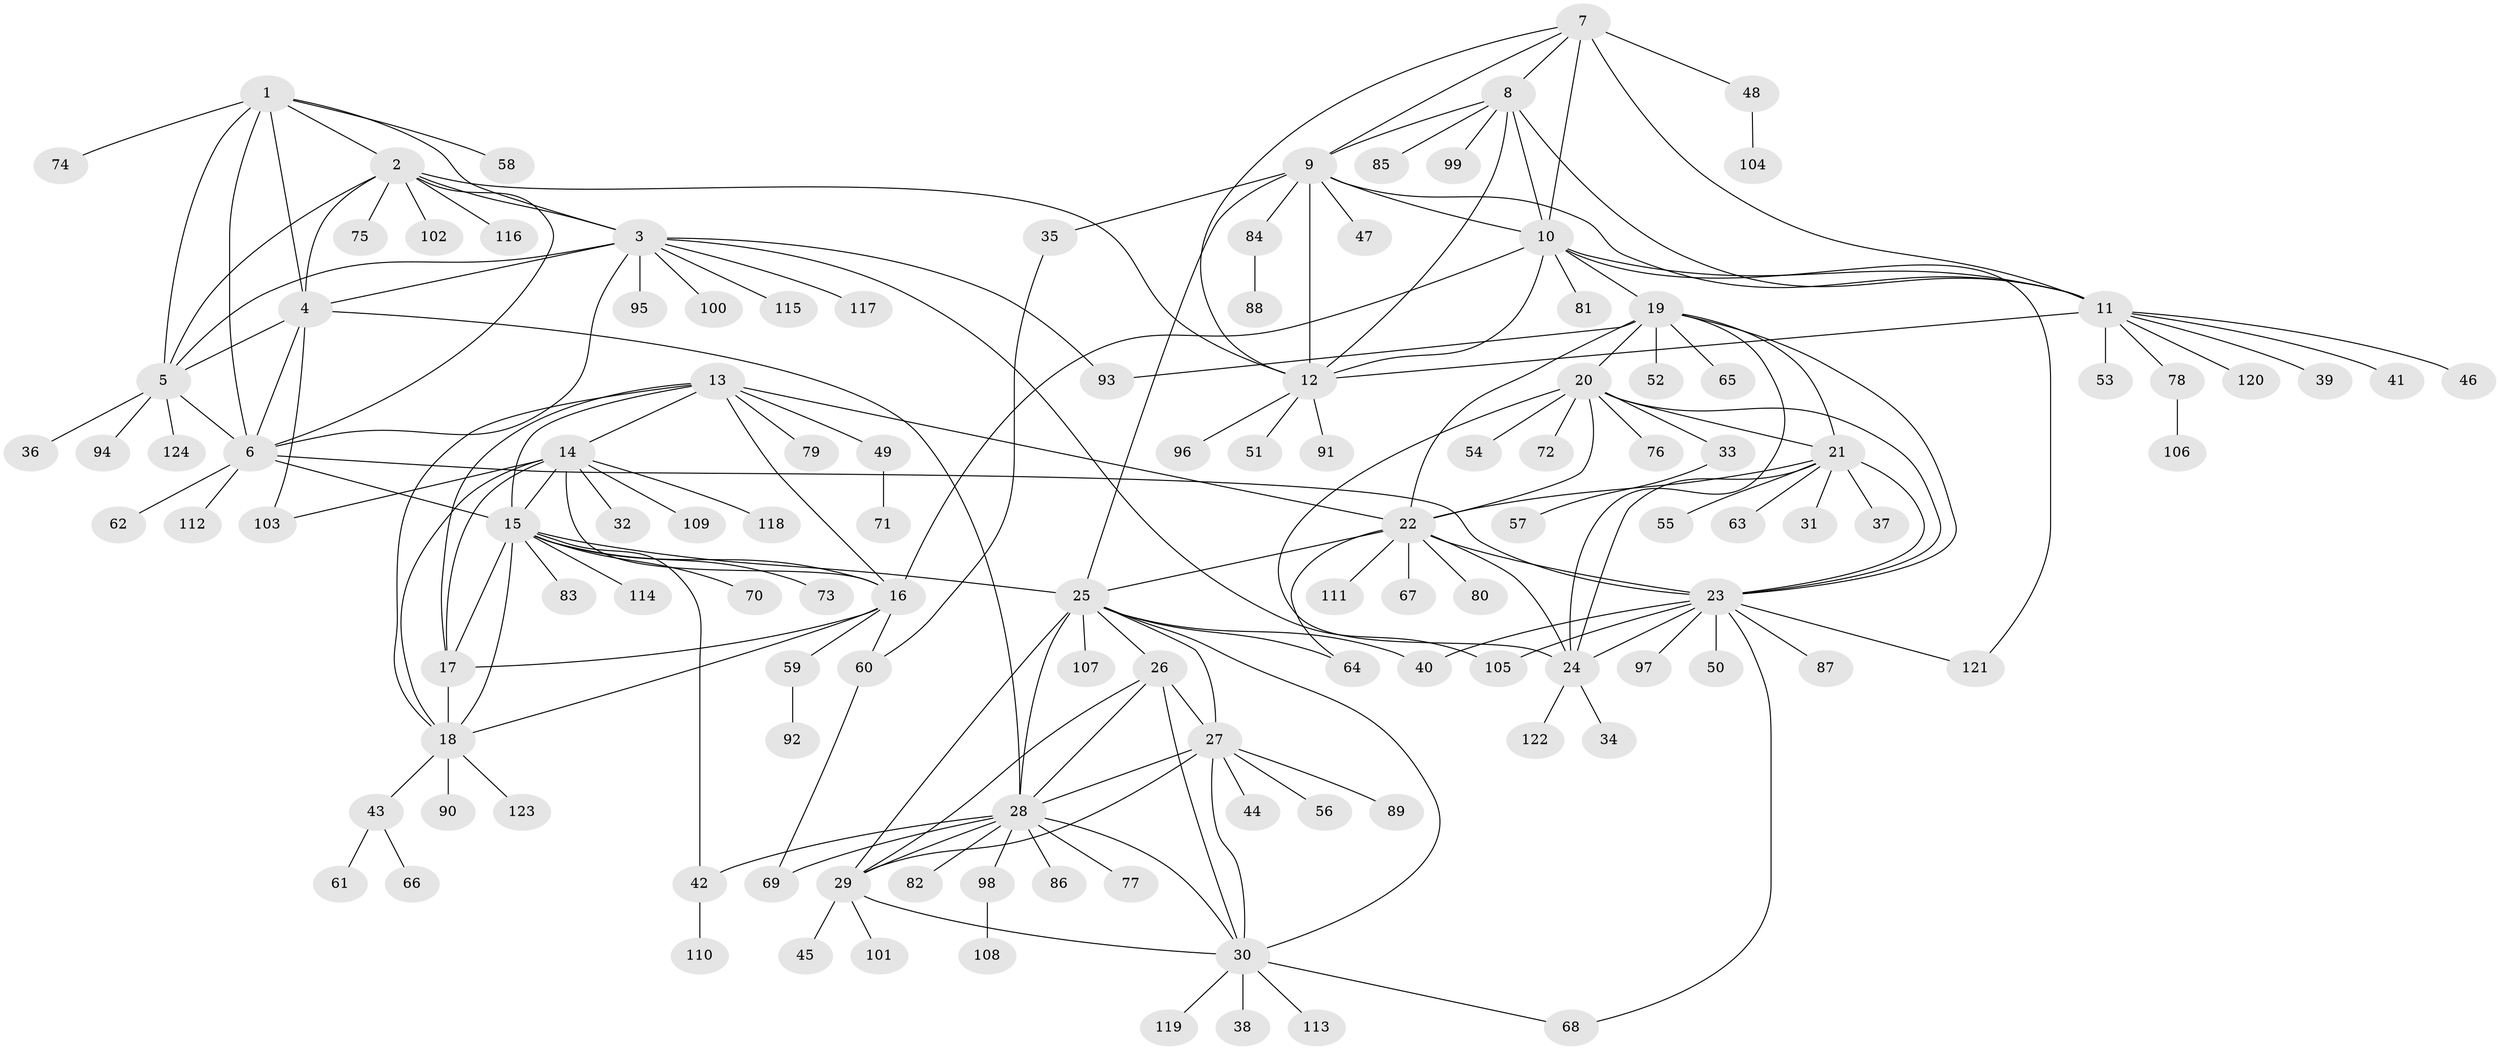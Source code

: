 // Generated by graph-tools (version 1.1) at 2025/26/03/09/25 03:26:42]
// undirected, 124 vertices, 189 edges
graph export_dot {
graph [start="1"]
  node [color=gray90,style=filled];
  1;
  2;
  3;
  4;
  5;
  6;
  7;
  8;
  9;
  10;
  11;
  12;
  13;
  14;
  15;
  16;
  17;
  18;
  19;
  20;
  21;
  22;
  23;
  24;
  25;
  26;
  27;
  28;
  29;
  30;
  31;
  32;
  33;
  34;
  35;
  36;
  37;
  38;
  39;
  40;
  41;
  42;
  43;
  44;
  45;
  46;
  47;
  48;
  49;
  50;
  51;
  52;
  53;
  54;
  55;
  56;
  57;
  58;
  59;
  60;
  61;
  62;
  63;
  64;
  65;
  66;
  67;
  68;
  69;
  70;
  71;
  72;
  73;
  74;
  75;
  76;
  77;
  78;
  79;
  80;
  81;
  82;
  83;
  84;
  85;
  86;
  87;
  88;
  89;
  90;
  91;
  92;
  93;
  94;
  95;
  96;
  97;
  98;
  99;
  100;
  101;
  102;
  103;
  104;
  105;
  106;
  107;
  108;
  109;
  110;
  111;
  112;
  113;
  114;
  115;
  116;
  117;
  118;
  119;
  120;
  121;
  122;
  123;
  124;
  1 -- 2;
  1 -- 3;
  1 -- 4;
  1 -- 5;
  1 -- 6;
  1 -- 58;
  1 -- 74;
  2 -- 3;
  2 -- 4;
  2 -- 5;
  2 -- 6;
  2 -- 12;
  2 -- 75;
  2 -- 102;
  2 -- 116;
  3 -- 4;
  3 -- 5;
  3 -- 6;
  3 -- 93;
  3 -- 95;
  3 -- 100;
  3 -- 105;
  3 -- 115;
  3 -- 117;
  4 -- 5;
  4 -- 6;
  4 -- 28;
  4 -- 103;
  5 -- 6;
  5 -- 36;
  5 -- 94;
  5 -- 124;
  6 -- 15;
  6 -- 23;
  6 -- 62;
  6 -- 112;
  7 -- 8;
  7 -- 9;
  7 -- 10;
  7 -- 11;
  7 -- 12;
  7 -- 48;
  8 -- 9;
  8 -- 10;
  8 -- 11;
  8 -- 12;
  8 -- 85;
  8 -- 99;
  9 -- 10;
  9 -- 11;
  9 -- 12;
  9 -- 25;
  9 -- 35;
  9 -- 47;
  9 -- 84;
  10 -- 11;
  10 -- 12;
  10 -- 16;
  10 -- 19;
  10 -- 81;
  10 -- 121;
  11 -- 12;
  11 -- 39;
  11 -- 41;
  11 -- 46;
  11 -- 53;
  11 -- 78;
  11 -- 120;
  12 -- 51;
  12 -- 91;
  12 -- 96;
  13 -- 14;
  13 -- 15;
  13 -- 16;
  13 -- 17;
  13 -- 18;
  13 -- 22;
  13 -- 49;
  13 -- 79;
  14 -- 15;
  14 -- 16;
  14 -- 17;
  14 -- 18;
  14 -- 32;
  14 -- 103;
  14 -- 109;
  14 -- 118;
  15 -- 16;
  15 -- 17;
  15 -- 18;
  15 -- 25;
  15 -- 42;
  15 -- 70;
  15 -- 73;
  15 -- 83;
  15 -- 114;
  16 -- 17;
  16 -- 18;
  16 -- 59;
  16 -- 60;
  17 -- 18;
  18 -- 43;
  18 -- 90;
  18 -- 123;
  19 -- 20;
  19 -- 21;
  19 -- 22;
  19 -- 23;
  19 -- 24;
  19 -- 52;
  19 -- 65;
  19 -- 93;
  20 -- 21;
  20 -- 22;
  20 -- 23;
  20 -- 24;
  20 -- 33;
  20 -- 54;
  20 -- 72;
  20 -- 76;
  21 -- 22;
  21 -- 23;
  21 -- 24;
  21 -- 31;
  21 -- 37;
  21 -- 55;
  21 -- 63;
  22 -- 23;
  22 -- 24;
  22 -- 25;
  22 -- 64;
  22 -- 67;
  22 -- 80;
  22 -- 111;
  23 -- 24;
  23 -- 40;
  23 -- 50;
  23 -- 68;
  23 -- 87;
  23 -- 97;
  23 -- 105;
  23 -- 121;
  24 -- 34;
  24 -- 122;
  25 -- 26;
  25 -- 27;
  25 -- 28;
  25 -- 29;
  25 -- 30;
  25 -- 40;
  25 -- 64;
  25 -- 107;
  26 -- 27;
  26 -- 28;
  26 -- 29;
  26 -- 30;
  27 -- 28;
  27 -- 29;
  27 -- 30;
  27 -- 44;
  27 -- 56;
  27 -- 89;
  28 -- 29;
  28 -- 30;
  28 -- 42;
  28 -- 69;
  28 -- 77;
  28 -- 82;
  28 -- 86;
  28 -- 98;
  29 -- 30;
  29 -- 45;
  29 -- 101;
  30 -- 38;
  30 -- 68;
  30 -- 113;
  30 -- 119;
  33 -- 57;
  35 -- 60;
  42 -- 110;
  43 -- 61;
  43 -- 66;
  48 -- 104;
  49 -- 71;
  59 -- 92;
  60 -- 69;
  78 -- 106;
  84 -- 88;
  98 -- 108;
}
